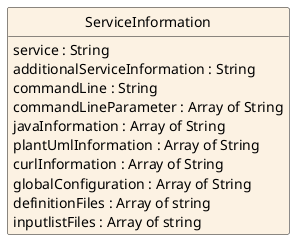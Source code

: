 @startuml
hide circle
hide methods
hide stereotype
show <<Enumeration>> stereotype
skinparam class {
   BackgroundColor<<Enumeration>> #E6F5F7
   BackgroundColor<<Ref>> #FFFFE0
   BackgroundColor<<Pivot>> #FFFFFFF
   BackgroundColor #FCF2E3
}

class ServiceInformation{
   service : String
   additionalServiceInformation : String
   commandLine : String
   commandLineParameter : Array of String
   javaInformation : Array of String
   plantUmlInformation : Array of String
   curlInformation : Array of String
   globalConfiguration : Array of String
   definitionFiles : Array of string
   inputlistFiles : Array of string
}

@enduml
